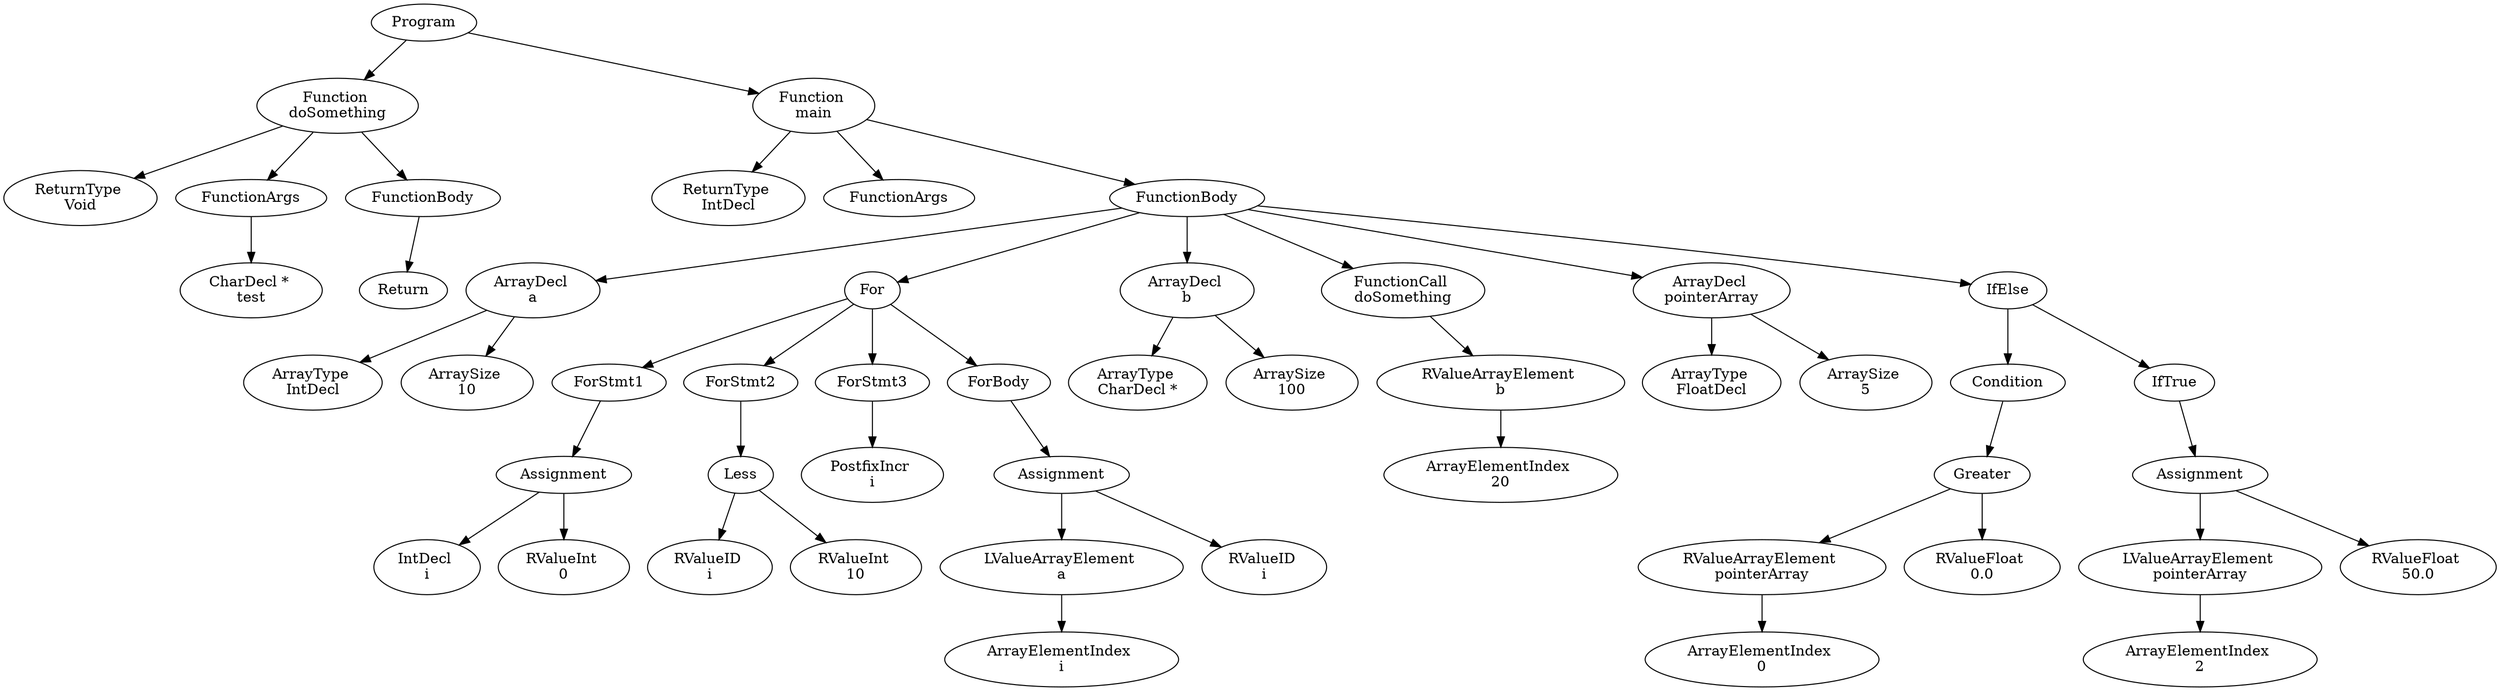 digraph AST {
2 [label="Program"];
3 [label="Function \ndoSomething"];
4 [label="ReturnType \nVoid"];
5 [label="FunctionArgs"];
6 [label="CharDecl * \ntest"];
5 -> 6;
7 [label="FunctionBody"];
8 [label="Return"];
7 -> 8;
3 -> 4;
3 -> 5;
3 -> 7;
9 [label="Function \nmain"];
10 [label="ReturnType \nIntDecl"];
11 [label="FunctionArgs"];
12 [label="FunctionBody"];
13 [label="ArrayDecl \na"];
14 [label="ArrayType \nIntDecl"];
15 [label="ArraySize \n10"];
13 -> 14;
13 -> 15;
16 [label="For"];
17 [label="ForStmt1"];
18 [label="Assignment"];
19 [label="IntDecl \ni"];
20 [label="RValueInt \n0"];
18 -> 19;
18 -> 20;
17 -> 18;
21 [label="ForStmt2"];
22 [label="Less"];
23 [label="RValueID \ni"];
24 [label="RValueInt \n10"];
22 -> 23;
22 -> 24;
21 -> 22;
25 [label="ForStmt3"];
26 [label="PostfixIncr \ni"];
25 -> 26;
27 [label="ForBody"];
28 [label="Assignment"];
29 [label="LValueArrayElement \na"];
30 [label="ArrayElementIndex \ni"];
29 -> 30;
31 [label="RValueID \ni"];
28 -> 29;
28 -> 31;
27 -> 28;
16 -> 17;
16 -> 21;
16 -> 25;
16 -> 27;
32 [label="ArrayDecl \nb"];
33 [label="ArrayType \nCharDecl *"];
34 [label="ArraySize \n100"];
32 -> 33;
32 -> 34;
35 [label="FunctionCall \ndoSomething"];
36 [label="RValueArrayElement \nb"];
37 [label="ArrayElementIndex \n20"];
36 -> 37;
35 -> 36;
38 [label="ArrayDecl \npointerArray"];
39 [label="ArrayType \nFloatDecl"];
40 [label="ArraySize \n5"];
38 -> 39;
38 -> 40;
41 [label="IfElse"];
42 [label="Condition"];
43 [label="Greater"];
44 [label="RValueArrayElement \npointerArray"];
45 [label="ArrayElementIndex \n0"];
44 -> 45;
46 [label="RValueFloat \n0.0"];
43 -> 44;
43 -> 46;
42 -> 43;
47 [label="IfTrue"];
48 [label="Assignment"];
49 [label="LValueArrayElement \npointerArray"];
50 [label="ArrayElementIndex \n2"];
49 -> 50;
51 [label="RValueFloat \n50.0"];
48 -> 49;
48 -> 51;
47 -> 48;
41 -> 42;
41 -> 47;
12 -> 13;
12 -> 16;
12 -> 32;
12 -> 35;
12 -> 38;
12 -> 41;
9 -> 10;
9 -> 11;
9 -> 12;
2 -> 3;
2 -> 9;
}